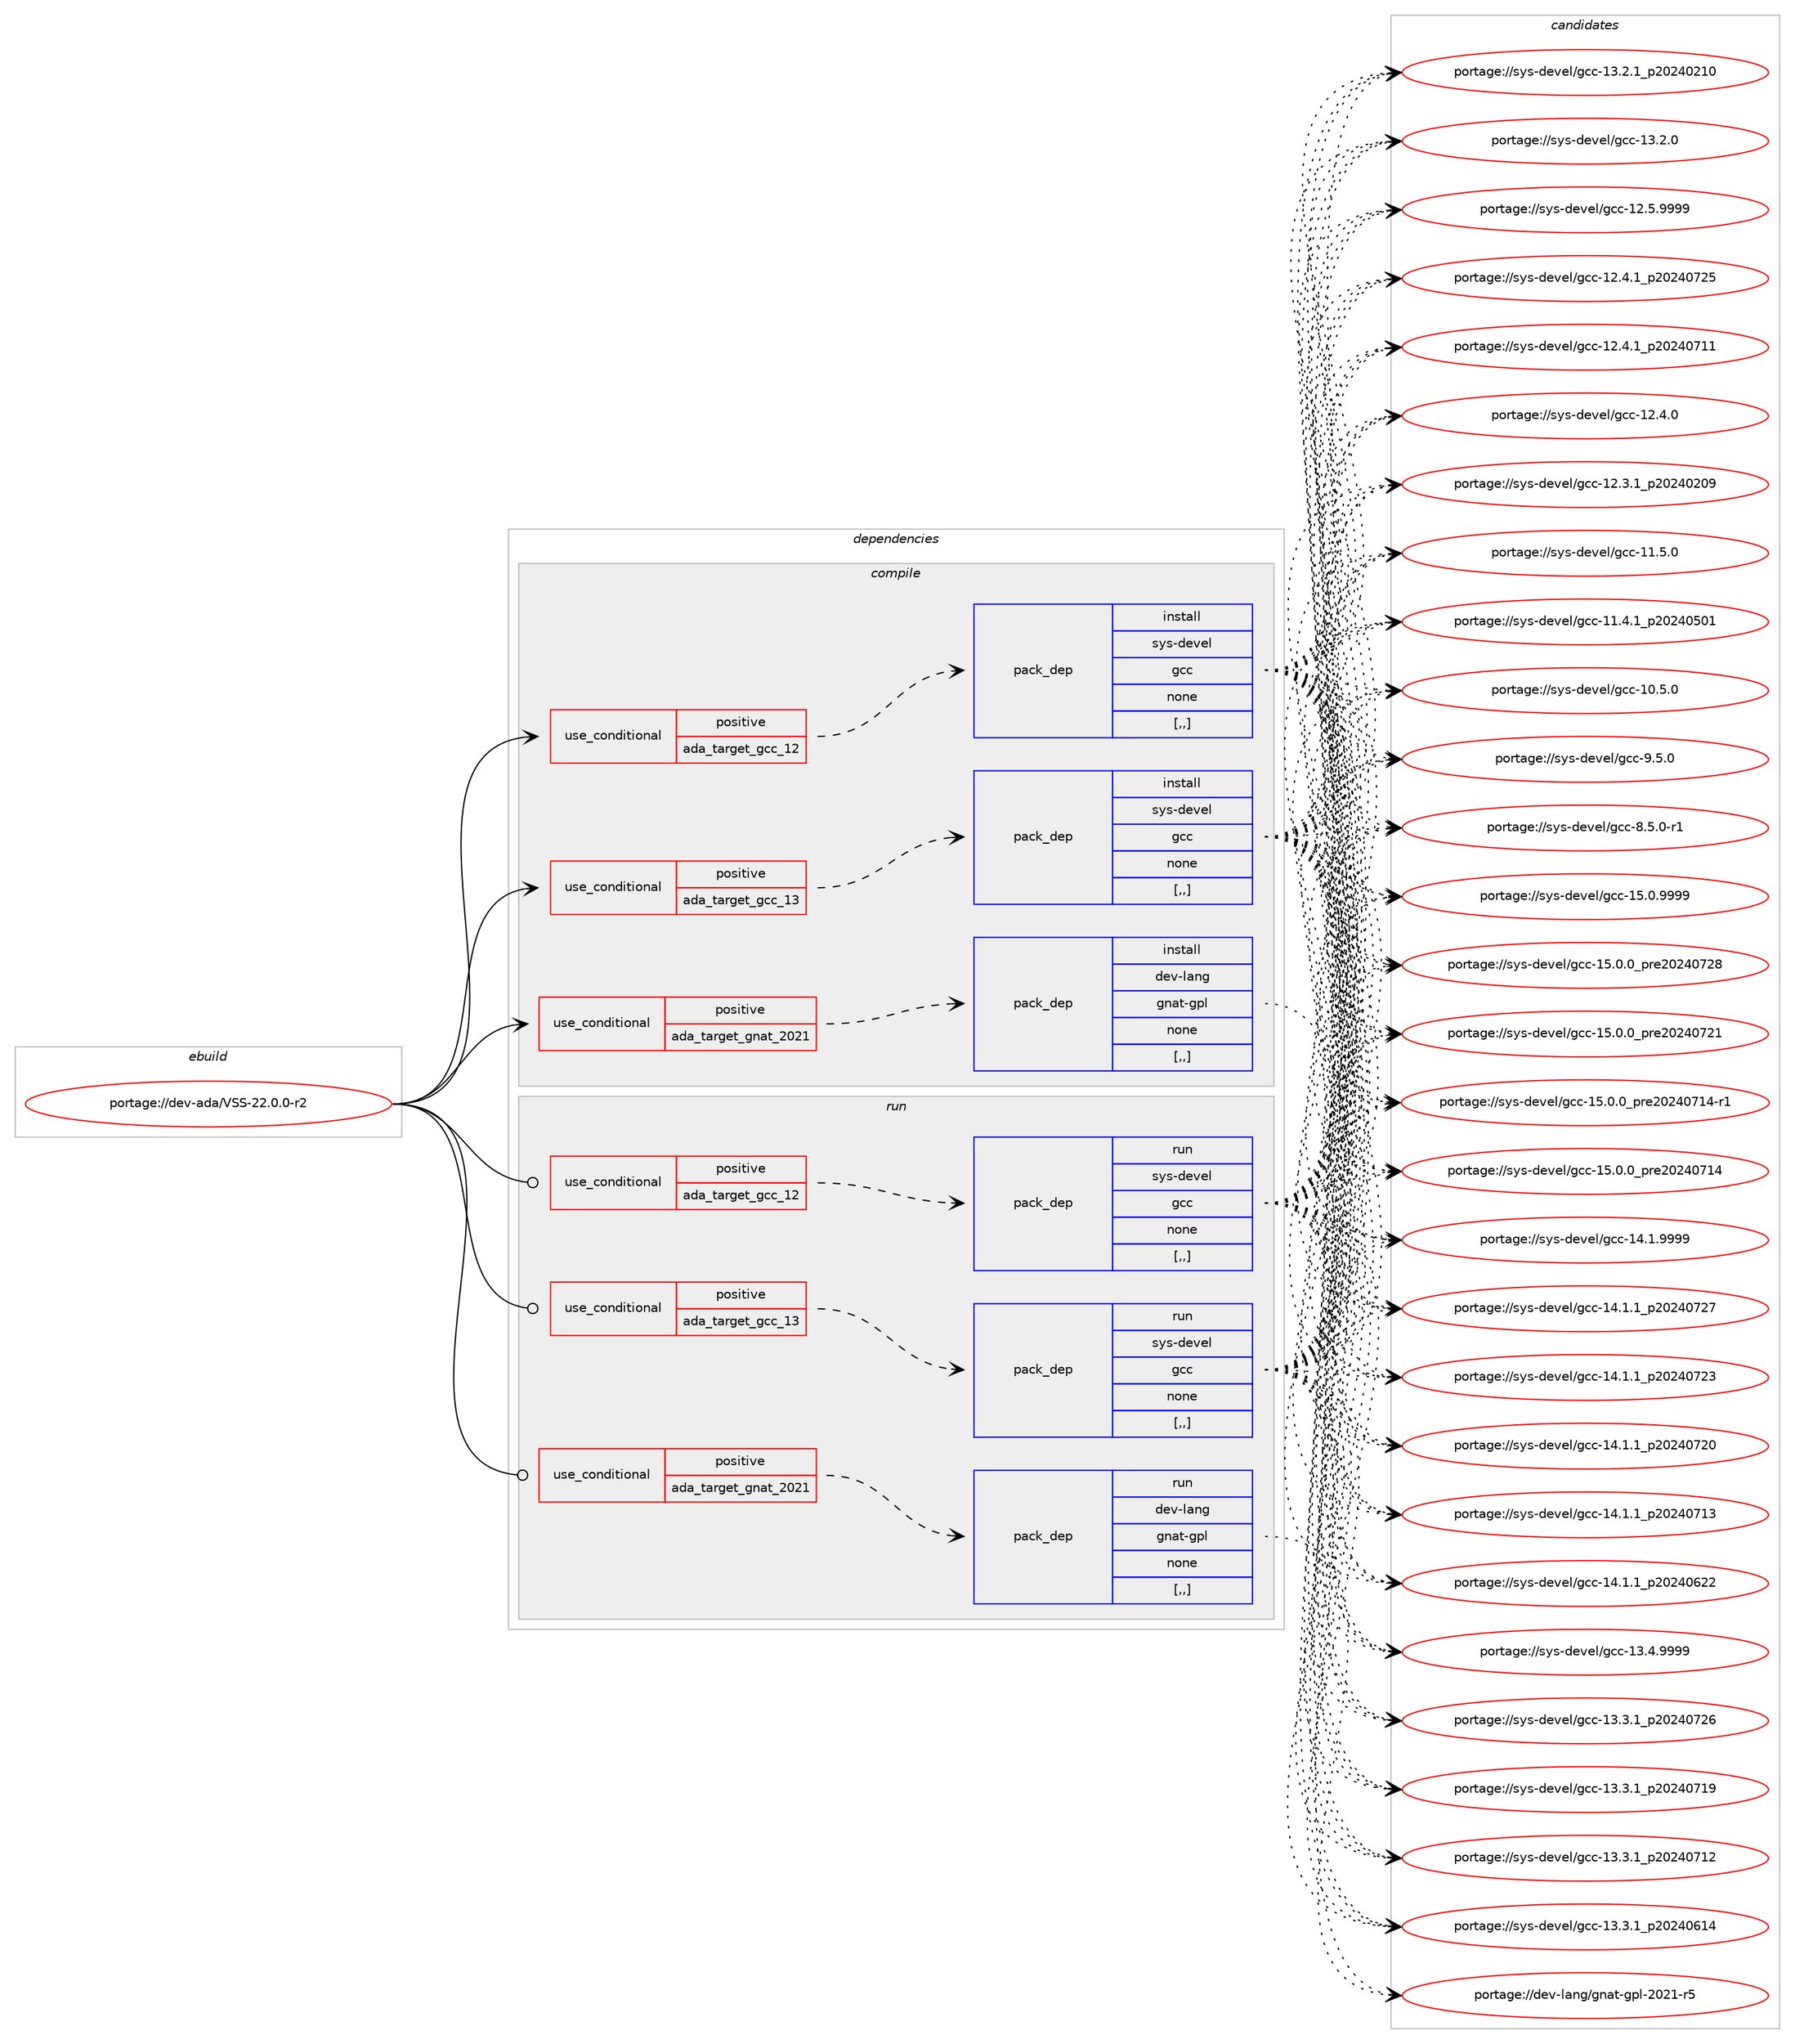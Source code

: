 digraph prolog {

# *************
# Graph options
# *************

newrank=true;
concentrate=true;
compound=true;
graph [rankdir=LR,fontname=Helvetica,fontsize=10,ranksep=1.5];#, ranksep=2.5, nodesep=0.2];
edge  [arrowhead=vee];
node  [fontname=Helvetica,fontsize=10];

# **********
# The ebuild
# **********

subgraph cluster_leftcol {
color=gray;
label=<<i>ebuild</i>>;
id [label="portage://dev-ada/VSS-22.0.0-r2", color=red, width=4, href="../dev-ada/VSS-22.0.0-r2.svg"];
}

# ****************
# The dependencies
# ****************

subgraph cluster_midcol {
color=gray;
label=<<i>dependencies</i>>;
subgraph cluster_compile {
fillcolor="#eeeeee";
style=filled;
label=<<i>compile</i>>;
subgraph cond16466 {
dependency63788 [label=<<TABLE BORDER="0" CELLBORDER="1" CELLSPACING="0" CELLPADDING="4"><TR><TD ROWSPAN="3" CELLPADDING="10">use_conditional</TD></TR><TR><TD>positive</TD></TR><TR><TD>ada_target_gcc_12</TD></TR></TABLE>>, shape=none, color=red];
subgraph pack46402 {
dependency63789 [label=<<TABLE BORDER="0" CELLBORDER="1" CELLSPACING="0" CELLPADDING="4" WIDTH="220"><TR><TD ROWSPAN="6" CELLPADDING="30">pack_dep</TD></TR><TR><TD WIDTH="110">install</TD></TR><TR><TD>sys-devel</TD></TR><TR><TD>gcc</TD></TR><TR><TD>none</TD></TR><TR><TD>[,,]</TD></TR></TABLE>>, shape=none, color=blue];
}
dependency63788:e -> dependency63789:w [weight=20,style="dashed",arrowhead="vee"];
}
id:e -> dependency63788:w [weight=20,style="solid",arrowhead="vee"];
subgraph cond16467 {
dependency63790 [label=<<TABLE BORDER="0" CELLBORDER="1" CELLSPACING="0" CELLPADDING="4"><TR><TD ROWSPAN="3" CELLPADDING="10">use_conditional</TD></TR><TR><TD>positive</TD></TR><TR><TD>ada_target_gcc_13</TD></TR></TABLE>>, shape=none, color=red];
subgraph pack46403 {
dependency63791 [label=<<TABLE BORDER="0" CELLBORDER="1" CELLSPACING="0" CELLPADDING="4" WIDTH="220"><TR><TD ROWSPAN="6" CELLPADDING="30">pack_dep</TD></TR><TR><TD WIDTH="110">install</TD></TR><TR><TD>sys-devel</TD></TR><TR><TD>gcc</TD></TR><TR><TD>none</TD></TR><TR><TD>[,,]</TD></TR></TABLE>>, shape=none, color=blue];
}
dependency63790:e -> dependency63791:w [weight=20,style="dashed",arrowhead="vee"];
}
id:e -> dependency63790:w [weight=20,style="solid",arrowhead="vee"];
subgraph cond16468 {
dependency63792 [label=<<TABLE BORDER="0" CELLBORDER="1" CELLSPACING="0" CELLPADDING="4"><TR><TD ROWSPAN="3" CELLPADDING="10">use_conditional</TD></TR><TR><TD>positive</TD></TR><TR><TD>ada_target_gnat_2021</TD></TR></TABLE>>, shape=none, color=red];
subgraph pack46404 {
dependency63793 [label=<<TABLE BORDER="0" CELLBORDER="1" CELLSPACING="0" CELLPADDING="4" WIDTH="220"><TR><TD ROWSPAN="6" CELLPADDING="30">pack_dep</TD></TR><TR><TD WIDTH="110">install</TD></TR><TR><TD>dev-lang</TD></TR><TR><TD>gnat-gpl</TD></TR><TR><TD>none</TD></TR><TR><TD>[,,]</TD></TR></TABLE>>, shape=none, color=blue];
}
dependency63792:e -> dependency63793:w [weight=20,style="dashed",arrowhead="vee"];
}
id:e -> dependency63792:w [weight=20,style="solid",arrowhead="vee"];
}
subgraph cluster_compileandrun {
fillcolor="#eeeeee";
style=filled;
label=<<i>compile and run</i>>;
}
subgraph cluster_run {
fillcolor="#eeeeee";
style=filled;
label=<<i>run</i>>;
subgraph cond16469 {
dependency63794 [label=<<TABLE BORDER="0" CELLBORDER="1" CELLSPACING="0" CELLPADDING="4"><TR><TD ROWSPAN="3" CELLPADDING="10">use_conditional</TD></TR><TR><TD>positive</TD></TR><TR><TD>ada_target_gcc_12</TD></TR></TABLE>>, shape=none, color=red];
subgraph pack46405 {
dependency63795 [label=<<TABLE BORDER="0" CELLBORDER="1" CELLSPACING="0" CELLPADDING="4" WIDTH="220"><TR><TD ROWSPAN="6" CELLPADDING="30">pack_dep</TD></TR><TR><TD WIDTH="110">run</TD></TR><TR><TD>sys-devel</TD></TR><TR><TD>gcc</TD></TR><TR><TD>none</TD></TR><TR><TD>[,,]</TD></TR></TABLE>>, shape=none, color=blue];
}
dependency63794:e -> dependency63795:w [weight=20,style="dashed",arrowhead="vee"];
}
id:e -> dependency63794:w [weight=20,style="solid",arrowhead="odot"];
subgraph cond16470 {
dependency63796 [label=<<TABLE BORDER="0" CELLBORDER="1" CELLSPACING="0" CELLPADDING="4"><TR><TD ROWSPAN="3" CELLPADDING="10">use_conditional</TD></TR><TR><TD>positive</TD></TR><TR><TD>ada_target_gcc_13</TD></TR></TABLE>>, shape=none, color=red];
subgraph pack46406 {
dependency63797 [label=<<TABLE BORDER="0" CELLBORDER="1" CELLSPACING="0" CELLPADDING="4" WIDTH="220"><TR><TD ROWSPAN="6" CELLPADDING="30">pack_dep</TD></TR><TR><TD WIDTH="110">run</TD></TR><TR><TD>sys-devel</TD></TR><TR><TD>gcc</TD></TR><TR><TD>none</TD></TR><TR><TD>[,,]</TD></TR></TABLE>>, shape=none, color=blue];
}
dependency63796:e -> dependency63797:w [weight=20,style="dashed",arrowhead="vee"];
}
id:e -> dependency63796:w [weight=20,style="solid",arrowhead="odot"];
subgraph cond16471 {
dependency63798 [label=<<TABLE BORDER="0" CELLBORDER="1" CELLSPACING="0" CELLPADDING="4"><TR><TD ROWSPAN="3" CELLPADDING="10">use_conditional</TD></TR><TR><TD>positive</TD></TR><TR><TD>ada_target_gnat_2021</TD></TR></TABLE>>, shape=none, color=red];
subgraph pack46407 {
dependency63799 [label=<<TABLE BORDER="0" CELLBORDER="1" CELLSPACING="0" CELLPADDING="4" WIDTH="220"><TR><TD ROWSPAN="6" CELLPADDING="30">pack_dep</TD></TR><TR><TD WIDTH="110">run</TD></TR><TR><TD>dev-lang</TD></TR><TR><TD>gnat-gpl</TD></TR><TR><TD>none</TD></TR><TR><TD>[,,]</TD></TR></TABLE>>, shape=none, color=blue];
}
dependency63798:e -> dependency63799:w [weight=20,style="dashed",arrowhead="vee"];
}
id:e -> dependency63798:w [weight=20,style="solid",arrowhead="odot"];
}
}

# **************
# The candidates
# **************

subgraph cluster_choices {
rank=same;
color=gray;
label=<<i>candidates</i>>;

subgraph choice46402 {
color=black;
nodesep=1;
choice1151211154510010111810110847103999945495346484657575757 [label="portage://sys-devel/gcc-15.0.9999", color=red, width=4,href="../sys-devel/gcc-15.0.9999.svg"];
choice1151211154510010111810110847103999945495346484648951121141015048505248555056 [label="portage://sys-devel/gcc-15.0.0_pre20240728", color=red, width=4,href="../sys-devel/gcc-15.0.0_pre20240728.svg"];
choice1151211154510010111810110847103999945495346484648951121141015048505248555049 [label="portage://sys-devel/gcc-15.0.0_pre20240721", color=red, width=4,href="../sys-devel/gcc-15.0.0_pre20240721.svg"];
choice11512111545100101118101108471039999454953464846489511211410150485052485549524511449 [label="portage://sys-devel/gcc-15.0.0_pre20240714-r1", color=red, width=4,href="../sys-devel/gcc-15.0.0_pre20240714-r1.svg"];
choice1151211154510010111810110847103999945495346484648951121141015048505248554952 [label="portage://sys-devel/gcc-15.0.0_pre20240714", color=red, width=4,href="../sys-devel/gcc-15.0.0_pre20240714.svg"];
choice1151211154510010111810110847103999945495246494657575757 [label="portage://sys-devel/gcc-14.1.9999", color=red, width=4,href="../sys-devel/gcc-14.1.9999.svg"];
choice1151211154510010111810110847103999945495246494649951125048505248555055 [label="portage://sys-devel/gcc-14.1.1_p20240727", color=red, width=4,href="../sys-devel/gcc-14.1.1_p20240727.svg"];
choice1151211154510010111810110847103999945495246494649951125048505248555051 [label="portage://sys-devel/gcc-14.1.1_p20240723", color=red, width=4,href="../sys-devel/gcc-14.1.1_p20240723.svg"];
choice1151211154510010111810110847103999945495246494649951125048505248555048 [label="portage://sys-devel/gcc-14.1.1_p20240720", color=red, width=4,href="../sys-devel/gcc-14.1.1_p20240720.svg"];
choice1151211154510010111810110847103999945495246494649951125048505248554951 [label="portage://sys-devel/gcc-14.1.1_p20240713", color=red, width=4,href="../sys-devel/gcc-14.1.1_p20240713.svg"];
choice1151211154510010111810110847103999945495246494649951125048505248545050 [label="portage://sys-devel/gcc-14.1.1_p20240622", color=red, width=4,href="../sys-devel/gcc-14.1.1_p20240622.svg"];
choice1151211154510010111810110847103999945495146524657575757 [label="portage://sys-devel/gcc-13.4.9999", color=red, width=4,href="../sys-devel/gcc-13.4.9999.svg"];
choice1151211154510010111810110847103999945495146514649951125048505248555054 [label="portage://sys-devel/gcc-13.3.1_p20240726", color=red, width=4,href="../sys-devel/gcc-13.3.1_p20240726.svg"];
choice1151211154510010111810110847103999945495146514649951125048505248554957 [label="portage://sys-devel/gcc-13.3.1_p20240719", color=red, width=4,href="../sys-devel/gcc-13.3.1_p20240719.svg"];
choice1151211154510010111810110847103999945495146514649951125048505248554950 [label="portage://sys-devel/gcc-13.3.1_p20240712", color=red, width=4,href="../sys-devel/gcc-13.3.1_p20240712.svg"];
choice1151211154510010111810110847103999945495146514649951125048505248544952 [label="portage://sys-devel/gcc-13.3.1_p20240614", color=red, width=4,href="../sys-devel/gcc-13.3.1_p20240614.svg"];
choice1151211154510010111810110847103999945495146504649951125048505248504948 [label="portage://sys-devel/gcc-13.2.1_p20240210", color=red, width=4,href="../sys-devel/gcc-13.2.1_p20240210.svg"];
choice1151211154510010111810110847103999945495146504648 [label="portage://sys-devel/gcc-13.2.0", color=red, width=4,href="../sys-devel/gcc-13.2.0.svg"];
choice1151211154510010111810110847103999945495046534657575757 [label="portage://sys-devel/gcc-12.5.9999", color=red, width=4,href="../sys-devel/gcc-12.5.9999.svg"];
choice1151211154510010111810110847103999945495046524649951125048505248555053 [label="portage://sys-devel/gcc-12.4.1_p20240725", color=red, width=4,href="../sys-devel/gcc-12.4.1_p20240725.svg"];
choice1151211154510010111810110847103999945495046524649951125048505248554949 [label="portage://sys-devel/gcc-12.4.1_p20240711", color=red, width=4,href="../sys-devel/gcc-12.4.1_p20240711.svg"];
choice1151211154510010111810110847103999945495046524648 [label="portage://sys-devel/gcc-12.4.0", color=red, width=4,href="../sys-devel/gcc-12.4.0.svg"];
choice1151211154510010111810110847103999945495046514649951125048505248504857 [label="portage://sys-devel/gcc-12.3.1_p20240209", color=red, width=4,href="../sys-devel/gcc-12.3.1_p20240209.svg"];
choice1151211154510010111810110847103999945494946534648 [label="portage://sys-devel/gcc-11.5.0", color=red, width=4,href="../sys-devel/gcc-11.5.0.svg"];
choice1151211154510010111810110847103999945494946524649951125048505248534849 [label="portage://sys-devel/gcc-11.4.1_p20240501", color=red, width=4,href="../sys-devel/gcc-11.4.1_p20240501.svg"];
choice1151211154510010111810110847103999945494846534648 [label="portage://sys-devel/gcc-10.5.0", color=red, width=4,href="../sys-devel/gcc-10.5.0.svg"];
choice11512111545100101118101108471039999455746534648 [label="portage://sys-devel/gcc-9.5.0", color=red, width=4,href="../sys-devel/gcc-9.5.0.svg"];
choice115121115451001011181011084710399994556465346484511449 [label="portage://sys-devel/gcc-8.5.0-r1", color=red, width=4,href="../sys-devel/gcc-8.5.0-r1.svg"];
dependency63789:e -> choice1151211154510010111810110847103999945495346484657575757:w [style=dotted,weight="100"];
dependency63789:e -> choice1151211154510010111810110847103999945495346484648951121141015048505248555056:w [style=dotted,weight="100"];
dependency63789:e -> choice1151211154510010111810110847103999945495346484648951121141015048505248555049:w [style=dotted,weight="100"];
dependency63789:e -> choice11512111545100101118101108471039999454953464846489511211410150485052485549524511449:w [style=dotted,weight="100"];
dependency63789:e -> choice1151211154510010111810110847103999945495346484648951121141015048505248554952:w [style=dotted,weight="100"];
dependency63789:e -> choice1151211154510010111810110847103999945495246494657575757:w [style=dotted,weight="100"];
dependency63789:e -> choice1151211154510010111810110847103999945495246494649951125048505248555055:w [style=dotted,weight="100"];
dependency63789:e -> choice1151211154510010111810110847103999945495246494649951125048505248555051:w [style=dotted,weight="100"];
dependency63789:e -> choice1151211154510010111810110847103999945495246494649951125048505248555048:w [style=dotted,weight="100"];
dependency63789:e -> choice1151211154510010111810110847103999945495246494649951125048505248554951:w [style=dotted,weight="100"];
dependency63789:e -> choice1151211154510010111810110847103999945495246494649951125048505248545050:w [style=dotted,weight="100"];
dependency63789:e -> choice1151211154510010111810110847103999945495146524657575757:w [style=dotted,weight="100"];
dependency63789:e -> choice1151211154510010111810110847103999945495146514649951125048505248555054:w [style=dotted,weight="100"];
dependency63789:e -> choice1151211154510010111810110847103999945495146514649951125048505248554957:w [style=dotted,weight="100"];
dependency63789:e -> choice1151211154510010111810110847103999945495146514649951125048505248554950:w [style=dotted,weight="100"];
dependency63789:e -> choice1151211154510010111810110847103999945495146514649951125048505248544952:w [style=dotted,weight="100"];
dependency63789:e -> choice1151211154510010111810110847103999945495146504649951125048505248504948:w [style=dotted,weight="100"];
dependency63789:e -> choice1151211154510010111810110847103999945495146504648:w [style=dotted,weight="100"];
dependency63789:e -> choice1151211154510010111810110847103999945495046534657575757:w [style=dotted,weight="100"];
dependency63789:e -> choice1151211154510010111810110847103999945495046524649951125048505248555053:w [style=dotted,weight="100"];
dependency63789:e -> choice1151211154510010111810110847103999945495046524649951125048505248554949:w [style=dotted,weight="100"];
dependency63789:e -> choice1151211154510010111810110847103999945495046524648:w [style=dotted,weight="100"];
dependency63789:e -> choice1151211154510010111810110847103999945495046514649951125048505248504857:w [style=dotted,weight="100"];
dependency63789:e -> choice1151211154510010111810110847103999945494946534648:w [style=dotted,weight="100"];
dependency63789:e -> choice1151211154510010111810110847103999945494946524649951125048505248534849:w [style=dotted,weight="100"];
dependency63789:e -> choice1151211154510010111810110847103999945494846534648:w [style=dotted,weight="100"];
dependency63789:e -> choice11512111545100101118101108471039999455746534648:w [style=dotted,weight="100"];
dependency63789:e -> choice115121115451001011181011084710399994556465346484511449:w [style=dotted,weight="100"];
}
subgraph choice46403 {
color=black;
nodesep=1;
choice1151211154510010111810110847103999945495346484657575757 [label="portage://sys-devel/gcc-15.0.9999", color=red, width=4,href="../sys-devel/gcc-15.0.9999.svg"];
choice1151211154510010111810110847103999945495346484648951121141015048505248555056 [label="portage://sys-devel/gcc-15.0.0_pre20240728", color=red, width=4,href="../sys-devel/gcc-15.0.0_pre20240728.svg"];
choice1151211154510010111810110847103999945495346484648951121141015048505248555049 [label="portage://sys-devel/gcc-15.0.0_pre20240721", color=red, width=4,href="../sys-devel/gcc-15.0.0_pre20240721.svg"];
choice11512111545100101118101108471039999454953464846489511211410150485052485549524511449 [label="portage://sys-devel/gcc-15.0.0_pre20240714-r1", color=red, width=4,href="../sys-devel/gcc-15.0.0_pre20240714-r1.svg"];
choice1151211154510010111810110847103999945495346484648951121141015048505248554952 [label="portage://sys-devel/gcc-15.0.0_pre20240714", color=red, width=4,href="../sys-devel/gcc-15.0.0_pre20240714.svg"];
choice1151211154510010111810110847103999945495246494657575757 [label="portage://sys-devel/gcc-14.1.9999", color=red, width=4,href="../sys-devel/gcc-14.1.9999.svg"];
choice1151211154510010111810110847103999945495246494649951125048505248555055 [label="portage://sys-devel/gcc-14.1.1_p20240727", color=red, width=4,href="../sys-devel/gcc-14.1.1_p20240727.svg"];
choice1151211154510010111810110847103999945495246494649951125048505248555051 [label="portage://sys-devel/gcc-14.1.1_p20240723", color=red, width=4,href="../sys-devel/gcc-14.1.1_p20240723.svg"];
choice1151211154510010111810110847103999945495246494649951125048505248555048 [label="portage://sys-devel/gcc-14.1.1_p20240720", color=red, width=4,href="../sys-devel/gcc-14.1.1_p20240720.svg"];
choice1151211154510010111810110847103999945495246494649951125048505248554951 [label="portage://sys-devel/gcc-14.1.1_p20240713", color=red, width=4,href="../sys-devel/gcc-14.1.1_p20240713.svg"];
choice1151211154510010111810110847103999945495246494649951125048505248545050 [label="portage://sys-devel/gcc-14.1.1_p20240622", color=red, width=4,href="../sys-devel/gcc-14.1.1_p20240622.svg"];
choice1151211154510010111810110847103999945495146524657575757 [label="portage://sys-devel/gcc-13.4.9999", color=red, width=4,href="../sys-devel/gcc-13.4.9999.svg"];
choice1151211154510010111810110847103999945495146514649951125048505248555054 [label="portage://sys-devel/gcc-13.3.1_p20240726", color=red, width=4,href="../sys-devel/gcc-13.3.1_p20240726.svg"];
choice1151211154510010111810110847103999945495146514649951125048505248554957 [label="portage://sys-devel/gcc-13.3.1_p20240719", color=red, width=4,href="../sys-devel/gcc-13.3.1_p20240719.svg"];
choice1151211154510010111810110847103999945495146514649951125048505248554950 [label="portage://sys-devel/gcc-13.3.1_p20240712", color=red, width=4,href="../sys-devel/gcc-13.3.1_p20240712.svg"];
choice1151211154510010111810110847103999945495146514649951125048505248544952 [label="portage://sys-devel/gcc-13.3.1_p20240614", color=red, width=4,href="../sys-devel/gcc-13.3.1_p20240614.svg"];
choice1151211154510010111810110847103999945495146504649951125048505248504948 [label="portage://sys-devel/gcc-13.2.1_p20240210", color=red, width=4,href="../sys-devel/gcc-13.2.1_p20240210.svg"];
choice1151211154510010111810110847103999945495146504648 [label="portage://sys-devel/gcc-13.2.0", color=red, width=4,href="../sys-devel/gcc-13.2.0.svg"];
choice1151211154510010111810110847103999945495046534657575757 [label="portage://sys-devel/gcc-12.5.9999", color=red, width=4,href="../sys-devel/gcc-12.5.9999.svg"];
choice1151211154510010111810110847103999945495046524649951125048505248555053 [label="portage://sys-devel/gcc-12.4.1_p20240725", color=red, width=4,href="../sys-devel/gcc-12.4.1_p20240725.svg"];
choice1151211154510010111810110847103999945495046524649951125048505248554949 [label="portage://sys-devel/gcc-12.4.1_p20240711", color=red, width=4,href="../sys-devel/gcc-12.4.1_p20240711.svg"];
choice1151211154510010111810110847103999945495046524648 [label="portage://sys-devel/gcc-12.4.0", color=red, width=4,href="../sys-devel/gcc-12.4.0.svg"];
choice1151211154510010111810110847103999945495046514649951125048505248504857 [label="portage://sys-devel/gcc-12.3.1_p20240209", color=red, width=4,href="../sys-devel/gcc-12.3.1_p20240209.svg"];
choice1151211154510010111810110847103999945494946534648 [label="portage://sys-devel/gcc-11.5.0", color=red, width=4,href="../sys-devel/gcc-11.5.0.svg"];
choice1151211154510010111810110847103999945494946524649951125048505248534849 [label="portage://sys-devel/gcc-11.4.1_p20240501", color=red, width=4,href="../sys-devel/gcc-11.4.1_p20240501.svg"];
choice1151211154510010111810110847103999945494846534648 [label="portage://sys-devel/gcc-10.5.0", color=red, width=4,href="../sys-devel/gcc-10.5.0.svg"];
choice11512111545100101118101108471039999455746534648 [label="portage://sys-devel/gcc-9.5.0", color=red, width=4,href="../sys-devel/gcc-9.5.0.svg"];
choice115121115451001011181011084710399994556465346484511449 [label="portage://sys-devel/gcc-8.5.0-r1", color=red, width=4,href="../sys-devel/gcc-8.5.0-r1.svg"];
dependency63791:e -> choice1151211154510010111810110847103999945495346484657575757:w [style=dotted,weight="100"];
dependency63791:e -> choice1151211154510010111810110847103999945495346484648951121141015048505248555056:w [style=dotted,weight="100"];
dependency63791:e -> choice1151211154510010111810110847103999945495346484648951121141015048505248555049:w [style=dotted,weight="100"];
dependency63791:e -> choice11512111545100101118101108471039999454953464846489511211410150485052485549524511449:w [style=dotted,weight="100"];
dependency63791:e -> choice1151211154510010111810110847103999945495346484648951121141015048505248554952:w [style=dotted,weight="100"];
dependency63791:e -> choice1151211154510010111810110847103999945495246494657575757:w [style=dotted,weight="100"];
dependency63791:e -> choice1151211154510010111810110847103999945495246494649951125048505248555055:w [style=dotted,weight="100"];
dependency63791:e -> choice1151211154510010111810110847103999945495246494649951125048505248555051:w [style=dotted,weight="100"];
dependency63791:e -> choice1151211154510010111810110847103999945495246494649951125048505248555048:w [style=dotted,weight="100"];
dependency63791:e -> choice1151211154510010111810110847103999945495246494649951125048505248554951:w [style=dotted,weight="100"];
dependency63791:e -> choice1151211154510010111810110847103999945495246494649951125048505248545050:w [style=dotted,weight="100"];
dependency63791:e -> choice1151211154510010111810110847103999945495146524657575757:w [style=dotted,weight="100"];
dependency63791:e -> choice1151211154510010111810110847103999945495146514649951125048505248555054:w [style=dotted,weight="100"];
dependency63791:e -> choice1151211154510010111810110847103999945495146514649951125048505248554957:w [style=dotted,weight="100"];
dependency63791:e -> choice1151211154510010111810110847103999945495146514649951125048505248554950:w [style=dotted,weight="100"];
dependency63791:e -> choice1151211154510010111810110847103999945495146514649951125048505248544952:w [style=dotted,weight="100"];
dependency63791:e -> choice1151211154510010111810110847103999945495146504649951125048505248504948:w [style=dotted,weight="100"];
dependency63791:e -> choice1151211154510010111810110847103999945495146504648:w [style=dotted,weight="100"];
dependency63791:e -> choice1151211154510010111810110847103999945495046534657575757:w [style=dotted,weight="100"];
dependency63791:e -> choice1151211154510010111810110847103999945495046524649951125048505248555053:w [style=dotted,weight="100"];
dependency63791:e -> choice1151211154510010111810110847103999945495046524649951125048505248554949:w [style=dotted,weight="100"];
dependency63791:e -> choice1151211154510010111810110847103999945495046524648:w [style=dotted,weight="100"];
dependency63791:e -> choice1151211154510010111810110847103999945495046514649951125048505248504857:w [style=dotted,weight="100"];
dependency63791:e -> choice1151211154510010111810110847103999945494946534648:w [style=dotted,weight="100"];
dependency63791:e -> choice1151211154510010111810110847103999945494946524649951125048505248534849:w [style=dotted,weight="100"];
dependency63791:e -> choice1151211154510010111810110847103999945494846534648:w [style=dotted,weight="100"];
dependency63791:e -> choice11512111545100101118101108471039999455746534648:w [style=dotted,weight="100"];
dependency63791:e -> choice115121115451001011181011084710399994556465346484511449:w [style=dotted,weight="100"];
}
subgraph choice46404 {
color=black;
nodesep=1;
choice100101118451089711010347103110971164510311210845504850494511453 [label="portage://dev-lang/gnat-gpl-2021-r5", color=red, width=4,href="../dev-lang/gnat-gpl-2021-r5.svg"];
dependency63793:e -> choice100101118451089711010347103110971164510311210845504850494511453:w [style=dotted,weight="100"];
}
subgraph choice46405 {
color=black;
nodesep=1;
choice1151211154510010111810110847103999945495346484657575757 [label="portage://sys-devel/gcc-15.0.9999", color=red, width=4,href="../sys-devel/gcc-15.0.9999.svg"];
choice1151211154510010111810110847103999945495346484648951121141015048505248555056 [label="portage://sys-devel/gcc-15.0.0_pre20240728", color=red, width=4,href="../sys-devel/gcc-15.0.0_pre20240728.svg"];
choice1151211154510010111810110847103999945495346484648951121141015048505248555049 [label="portage://sys-devel/gcc-15.0.0_pre20240721", color=red, width=4,href="../sys-devel/gcc-15.0.0_pre20240721.svg"];
choice11512111545100101118101108471039999454953464846489511211410150485052485549524511449 [label="portage://sys-devel/gcc-15.0.0_pre20240714-r1", color=red, width=4,href="../sys-devel/gcc-15.0.0_pre20240714-r1.svg"];
choice1151211154510010111810110847103999945495346484648951121141015048505248554952 [label="portage://sys-devel/gcc-15.0.0_pre20240714", color=red, width=4,href="../sys-devel/gcc-15.0.0_pre20240714.svg"];
choice1151211154510010111810110847103999945495246494657575757 [label="portage://sys-devel/gcc-14.1.9999", color=red, width=4,href="../sys-devel/gcc-14.1.9999.svg"];
choice1151211154510010111810110847103999945495246494649951125048505248555055 [label="portage://sys-devel/gcc-14.1.1_p20240727", color=red, width=4,href="../sys-devel/gcc-14.1.1_p20240727.svg"];
choice1151211154510010111810110847103999945495246494649951125048505248555051 [label="portage://sys-devel/gcc-14.1.1_p20240723", color=red, width=4,href="../sys-devel/gcc-14.1.1_p20240723.svg"];
choice1151211154510010111810110847103999945495246494649951125048505248555048 [label="portage://sys-devel/gcc-14.1.1_p20240720", color=red, width=4,href="../sys-devel/gcc-14.1.1_p20240720.svg"];
choice1151211154510010111810110847103999945495246494649951125048505248554951 [label="portage://sys-devel/gcc-14.1.1_p20240713", color=red, width=4,href="../sys-devel/gcc-14.1.1_p20240713.svg"];
choice1151211154510010111810110847103999945495246494649951125048505248545050 [label="portage://sys-devel/gcc-14.1.1_p20240622", color=red, width=4,href="../sys-devel/gcc-14.1.1_p20240622.svg"];
choice1151211154510010111810110847103999945495146524657575757 [label="portage://sys-devel/gcc-13.4.9999", color=red, width=4,href="../sys-devel/gcc-13.4.9999.svg"];
choice1151211154510010111810110847103999945495146514649951125048505248555054 [label="portage://sys-devel/gcc-13.3.1_p20240726", color=red, width=4,href="../sys-devel/gcc-13.3.1_p20240726.svg"];
choice1151211154510010111810110847103999945495146514649951125048505248554957 [label="portage://sys-devel/gcc-13.3.1_p20240719", color=red, width=4,href="../sys-devel/gcc-13.3.1_p20240719.svg"];
choice1151211154510010111810110847103999945495146514649951125048505248554950 [label="portage://sys-devel/gcc-13.3.1_p20240712", color=red, width=4,href="../sys-devel/gcc-13.3.1_p20240712.svg"];
choice1151211154510010111810110847103999945495146514649951125048505248544952 [label="portage://sys-devel/gcc-13.3.1_p20240614", color=red, width=4,href="../sys-devel/gcc-13.3.1_p20240614.svg"];
choice1151211154510010111810110847103999945495146504649951125048505248504948 [label="portage://sys-devel/gcc-13.2.1_p20240210", color=red, width=4,href="../sys-devel/gcc-13.2.1_p20240210.svg"];
choice1151211154510010111810110847103999945495146504648 [label="portage://sys-devel/gcc-13.2.0", color=red, width=4,href="../sys-devel/gcc-13.2.0.svg"];
choice1151211154510010111810110847103999945495046534657575757 [label="portage://sys-devel/gcc-12.5.9999", color=red, width=4,href="../sys-devel/gcc-12.5.9999.svg"];
choice1151211154510010111810110847103999945495046524649951125048505248555053 [label="portage://sys-devel/gcc-12.4.1_p20240725", color=red, width=4,href="../sys-devel/gcc-12.4.1_p20240725.svg"];
choice1151211154510010111810110847103999945495046524649951125048505248554949 [label="portage://sys-devel/gcc-12.4.1_p20240711", color=red, width=4,href="../sys-devel/gcc-12.4.1_p20240711.svg"];
choice1151211154510010111810110847103999945495046524648 [label="portage://sys-devel/gcc-12.4.0", color=red, width=4,href="../sys-devel/gcc-12.4.0.svg"];
choice1151211154510010111810110847103999945495046514649951125048505248504857 [label="portage://sys-devel/gcc-12.3.1_p20240209", color=red, width=4,href="../sys-devel/gcc-12.3.1_p20240209.svg"];
choice1151211154510010111810110847103999945494946534648 [label="portage://sys-devel/gcc-11.5.0", color=red, width=4,href="../sys-devel/gcc-11.5.0.svg"];
choice1151211154510010111810110847103999945494946524649951125048505248534849 [label="portage://sys-devel/gcc-11.4.1_p20240501", color=red, width=4,href="../sys-devel/gcc-11.4.1_p20240501.svg"];
choice1151211154510010111810110847103999945494846534648 [label="portage://sys-devel/gcc-10.5.0", color=red, width=4,href="../sys-devel/gcc-10.5.0.svg"];
choice11512111545100101118101108471039999455746534648 [label="portage://sys-devel/gcc-9.5.0", color=red, width=4,href="../sys-devel/gcc-9.5.0.svg"];
choice115121115451001011181011084710399994556465346484511449 [label="portage://sys-devel/gcc-8.5.0-r1", color=red, width=4,href="../sys-devel/gcc-8.5.0-r1.svg"];
dependency63795:e -> choice1151211154510010111810110847103999945495346484657575757:w [style=dotted,weight="100"];
dependency63795:e -> choice1151211154510010111810110847103999945495346484648951121141015048505248555056:w [style=dotted,weight="100"];
dependency63795:e -> choice1151211154510010111810110847103999945495346484648951121141015048505248555049:w [style=dotted,weight="100"];
dependency63795:e -> choice11512111545100101118101108471039999454953464846489511211410150485052485549524511449:w [style=dotted,weight="100"];
dependency63795:e -> choice1151211154510010111810110847103999945495346484648951121141015048505248554952:w [style=dotted,weight="100"];
dependency63795:e -> choice1151211154510010111810110847103999945495246494657575757:w [style=dotted,weight="100"];
dependency63795:e -> choice1151211154510010111810110847103999945495246494649951125048505248555055:w [style=dotted,weight="100"];
dependency63795:e -> choice1151211154510010111810110847103999945495246494649951125048505248555051:w [style=dotted,weight="100"];
dependency63795:e -> choice1151211154510010111810110847103999945495246494649951125048505248555048:w [style=dotted,weight="100"];
dependency63795:e -> choice1151211154510010111810110847103999945495246494649951125048505248554951:w [style=dotted,weight="100"];
dependency63795:e -> choice1151211154510010111810110847103999945495246494649951125048505248545050:w [style=dotted,weight="100"];
dependency63795:e -> choice1151211154510010111810110847103999945495146524657575757:w [style=dotted,weight="100"];
dependency63795:e -> choice1151211154510010111810110847103999945495146514649951125048505248555054:w [style=dotted,weight="100"];
dependency63795:e -> choice1151211154510010111810110847103999945495146514649951125048505248554957:w [style=dotted,weight="100"];
dependency63795:e -> choice1151211154510010111810110847103999945495146514649951125048505248554950:w [style=dotted,weight="100"];
dependency63795:e -> choice1151211154510010111810110847103999945495146514649951125048505248544952:w [style=dotted,weight="100"];
dependency63795:e -> choice1151211154510010111810110847103999945495146504649951125048505248504948:w [style=dotted,weight="100"];
dependency63795:e -> choice1151211154510010111810110847103999945495146504648:w [style=dotted,weight="100"];
dependency63795:e -> choice1151211154510010111810110847103999945495046534657575757:w [style=dotted,weight="100"];
dependency63795:e -> choice1151211154510010111810110847103999945495046524649951125048505248555053:w [style=dotted,weight="100"];
dependency63795:e -> choice1151211154510010111810110847103999945495046524649951125048505248554949:w [style=dotted,weight="100"];
dependency63795:e -> choice1151211154510010111810110847103999945495046524648:w [style=dotted,weight="100"];
dependency63795:e -> choice1151211154510010111810110847103999945495046514649951125048505248504857:w [style=dotted,weight="100"];
dependency63795:e -> choice1151211154510010111810110847103999945494946534648:w [style=dotted,weight="100"];
dependency63795:e -> choice1151211154510010111810110847103999945494946524649951125048505248534849:w [style=dotted,weight="100"];
dependency63795:e -> choice1151211154510010111810110847103999945494846534648:w [style=dotted,weight="100"];
dependency63795:e -> choice11512111545100101118101108471039999455746534648:w [style=dotted,weight="100"];
dependency63795:e -> choice115121115451001011181011084710399994556465346484511449:w [style=dotted,weight="100"];
}
subgraph choice46406 {
color=black;
nodesep=1;
choice1151211154510010111810110847103999945495346484657575757 [label="portage://sys-devel/gcc-15.0.9999", color=red, width=4,href="../sys-devel/gcc-15.0.9999.svg"];
choice1151211154510010111810110847103999945495346484648951121141015048505248555056 [label="portage://sys-devel/gcc-15.0.0_pre20240728", color=red, width=4,href="../sys-devel/gcc-15.0.0_pre20240728.svg"];
choice1151211154510010111810110847103999945495346484648951121141015048505248555049 [label="portage://sys-devel/gcc-15.0.0_pre20240721", color=red, width=4,href="../sys-devel/gcc-15.0.0_pre20240721.svg"];
choice11512111545100101118101108471039999454953464846489511211410150485052485549524511449 [label="portage://sys-devel/gcc-15.0.0_pre20240714-r1", color=red, width=4,href="../sys-devel/gcc-15.0.0_pre20240714-r1.svg"];
choice1151211154510010111810110847103999945495346484648951121141015048505248554952 [label="portage://sys-devel/gcc-15.0.0_pre20240714", color=red, width=4,href="../sys-devel/gcc-15.0.0_pre20240714.svg"];
choice1151211154510010111810110847103999945495246494657575757 [label="portage://sys-devel/gcc-14.1.9999", color=red, width=4,href="../sys-devel/gcc-14.1.9999.svg"];
choice1151211154510010111810110847103999945495246494649951125048505248555055 [label="portage://sys-devel/gcc-14.1.1_p20240727", color=red, width=4,href="../sys-devel/gcc-14.1.1_p20240727.svg"];
choice1151211154510010111810110847103999945495246494649951125048505248555051 [label="portage://sys-devel/gcc-14.1.1_p20240723", color=red, width=4,href="../sys-devel/gcc-14.1.1_p20240723.svg"];
choice1151211154510010111810110847103999945495246494649951125048505248555048 [label="portage://sys-devel/gcc-14.1.1_p20240720", color=red, width=4,href="../sys-devel/gcc-14.1.1_p20240720.svg"];
choice1151211154510010111810110847103999945495246494649951125048505248554951 [label="portage://sys-devel/gcc-14.1.1_p20240713", color=red, width=4,href="../sys-devel/gcc-14.1.1_p20240713.svg"];
choice1151211154510010111810110847103999945495246494649951125048505248545050 [label="portage://sys-devel/gcc-14.1.1_p20240622", color=red, width=4,href="../sys-devel/gcc-14.1.1_p20240622.svg"];
choice1151211154510010111810110847103999945495146524657575757 [label="portage://sys-devel/gcc-13.4.9999", color=red, width=4,href="../sys-devel/gcc-13.4.9999.svg"];
choice1151211154510010111810110847103999945495146514649951125048505248555054 [label="portage://sys-devel/gcc-13.3.1_p20240726", color=red, width=4,href="../sys-devel/gcc-13.3.1_p20240726.svg"];
choice1151211154510010111810110847103999945495146514649951125048505248554957 [label="portage://sys-devel/gcc-13.3.1_p20240719", color=red, width=4,href="../sys-devel/gcc-13.3.1_p20240719.svg"];
choice1151211154510010111810110847103999945495146514649951125048505248554950 [label="portage://sys-devel/gcc-13.3.1_p20240712", color=red, width=4,href="../sys-devel/gcc-13.3.1_p20240712.svg"];
choice1151211154510010111810110847103999945495146514649951125048505248544952 [label="portage://sys-devel/gcc-13.3.1_p20240614", color=red, width=4,href="../sys-devel/gcc-13.3.1_p20240614.svg"];
choice1151211154510010111810110847103999945495146504649951125048505248504948 [label="portage://sys-devel/gcc-13.2.1_p20240210", color=red, width=4,href="../sys-devel/gcc-13.2.1_p20240210.svg"];
choice1151211154510010111810110847103999945495146504648 [label="portage://sys-devel/gcc-13.2.0", color=red, width=4,href="../sys-devel/gcc-13.2.0.svg"];
choice1151211154510010111810110847103999945495046534657575757 [label="portage://sys-devel/gcc-12.5.9999", color=red, width=4,href="../sys-devel/gcc-12.5.9999.svg"];
choice1151211154510010111810110847103999945495046524649951125048505248555053 [label="portage://sys-devel/gcc-12.4.1_p20240725", color=red, width=4,href="../sys-devel/gcc-12.4.1_p20240725.svg"];
choice1151211154510010111810110847103999945495046524649951125048505248554949 [label="portage://sys-devel/gcc-12.4.1_p20240711", color=red, width=4,href="../sys-devel/gcc-12.4.1_p20240711.svg"];
choice1151211154510010111810110847103999945495046524648 [label="portage://sys-devel/gcc-12.4.0", color=red, width=4,href="../sys-devel/gcc-12.4.0.svg"];
choice1151211154510010111810110847103999945495046514649951125048505248504857 [label="portage://sys-devel/gcc-12.3.1_p20240209", color=red, width=4,href="../sys-devel/gcc-12.3.1_p20240209.svg"];
choice1151211154510010111810110847103999945494946534648 [label="portage://sys-devel/gcc-11.5.0", color=red, width=4,href="../sys-devel/gcc-11.5.0.svg"];
choice1151211154510010111810110847103999945494946524649951125048505248534849 [label="portage://sys-devel/gcc-11.4.1_p20240501", color=red, width=4,href="../sys-devel/gcc-11.4.1_p20240501.svg"];
choice1151211154510010111810110847103999945494846534648 [label="portage://sys-devel/gcc-10.5.0", color=red, width=4,href="../sys-devel/gcc-10.5.0.svg"];
choice11512111545100101118101108471039999455746534648 [label="portage://sys-devel/gcc-9.5.0", color=red, width=4,href="../sys-devel/gcc-9.5.0.svg"];
choice115121115451001011181011084710399994556465346484511449 [label="portage://sys-devel/gcc-8.5.0-r1", color=red, width=4,href="../sys-devel/gcc-8.5.0-r1.svg"];
dependency63797:e -> choice1151211154510010111810110847103999945495346484657575757:w [style=dotted,weight="100"];
dependency63797:e -> choice1151211154510010111810110847103999945495346484648951121141015048505248555056:w [style=dotted,weight="100"];
dependency63797:e -> choice1151211154510010111810110847103999945495346484648951121141015048505248555049:w [style=dotted,weight="100"];
dependency63797:e -> choice11512111545100101118101108471039999454953464846489511211410150485052485549524511449:w [style=dotted,weight="100"];
dependency63797:e -> choice1151211154510010111810110847103999945495346484648951121141015048505248554952:w [style=dotted,weight="100"];
dependency63797:e -> choice1151211154510010111810110847103999945495246494657575757:w [style=dotted,weight="100"];
dependency63797:e -> choice1151211154510010111810110847103999945495246494649951125048505248555055:w [style=dotted,weight="100"];
dependency63797:e -> choice1151211154510010111810110847103999945495246494649951125048505248555051:w [style=dotted,weight="100"];
dependency63797:e -> choice1151211154510010111810110847103999945495246494649951125048505248555048:w [style=dotted,weight="100"];
dependency63797:e -> choice1151211154510010111810110847103999945495246494649951125048505248554951:w [style=dotted,weight="100"];
dependency63797:e -> choice1151211154510010111810110847103999945495246494649951125048505248545050:w [style=dotted,weight="100"];
dependency63797:e -> choice1151211154510010111810110847103999945495146524657575757:w [style=dotted,weight="100"];
dependency63797:e -> choice1151211154510010111810110847103999945495146514649951125048505248555054:w [style=dotted,weight="100"];
dependency63797:e -> choice1151211154510010111810110847103999945495146514649951125048505248554957:w [style=dotted,weight="100"];
dependency63797:e -> choice1151211154510010111810110847103999945495146514649951125048505248554950:w [style=dotted,weight="100"];
dependency63797:e -> choice1151211154510010111810110847103999945495146514649951125048505248544952:w [style=dotted,weight="100"];
dependency63797:e -> choice1151211154510010111810110847103999945495146504649951125048505248504948:w [style=dotted,weight="100"];
dependency63797:e -> choice1151211154510010111810110847103999945495146504648:w [style=dotted,weight="100"];
dependency63797:e -> choice1151211154510010111810110847103999945495046534657575757:w [style=dotted,weight="100"];
dependency63797:e -> choice1151211154510010111810110847103999945495046524649951125048505248555053:w [style=dotted,weight="100"];
dependency63797:e -> choice1151211154510010111810110847103999945495046524649951125048505248554949:w [style=dotted,weight="100"];
dependency63797:e -> choice1151211154510010111810110847103999945495046524648:w [style=dotted,weight="100"];
dependency63797:e -> choice1151211154510010111810110847103999945495046514649951125048505248504857:w [style=dotted,weight="100"];
dependency63797:e -> choice1151211154510010111810110847103999945494946534648:w [style=dotted,weight="100"];
dependency63797:e -> choice1151211154510010111810110847103999945494946524649951125048505248534849:w [style=dotted,weight="100"];
dependency63797:e -> choice1151211154510010111810110847103999945494846534648:w [style=dotted,weight="100"];
dependency63797:e -> choice11512111545100101118101108471039999455746534648:w [style=dotted,weight="100"];
dependency63797:e -> choice115121115451001011181011084710399994556465346484511449:w [style=dotted,weight="100"];
}
subgraph choice46407 {
color=black;
nodesep=1;
choice100101118451089711010347103110971164510311210845504850494511453 [label="portage://dev-lang/gnat-gpl-2021-r5", color=red, width=4,href="../dev-lang/gnat-gpl-2021-r5.svg"];
dependency63799:e -> choice100101118451089711010347103110971164510311210845504850494511453:w [style=dotted,weight="100"];
}
}

}
